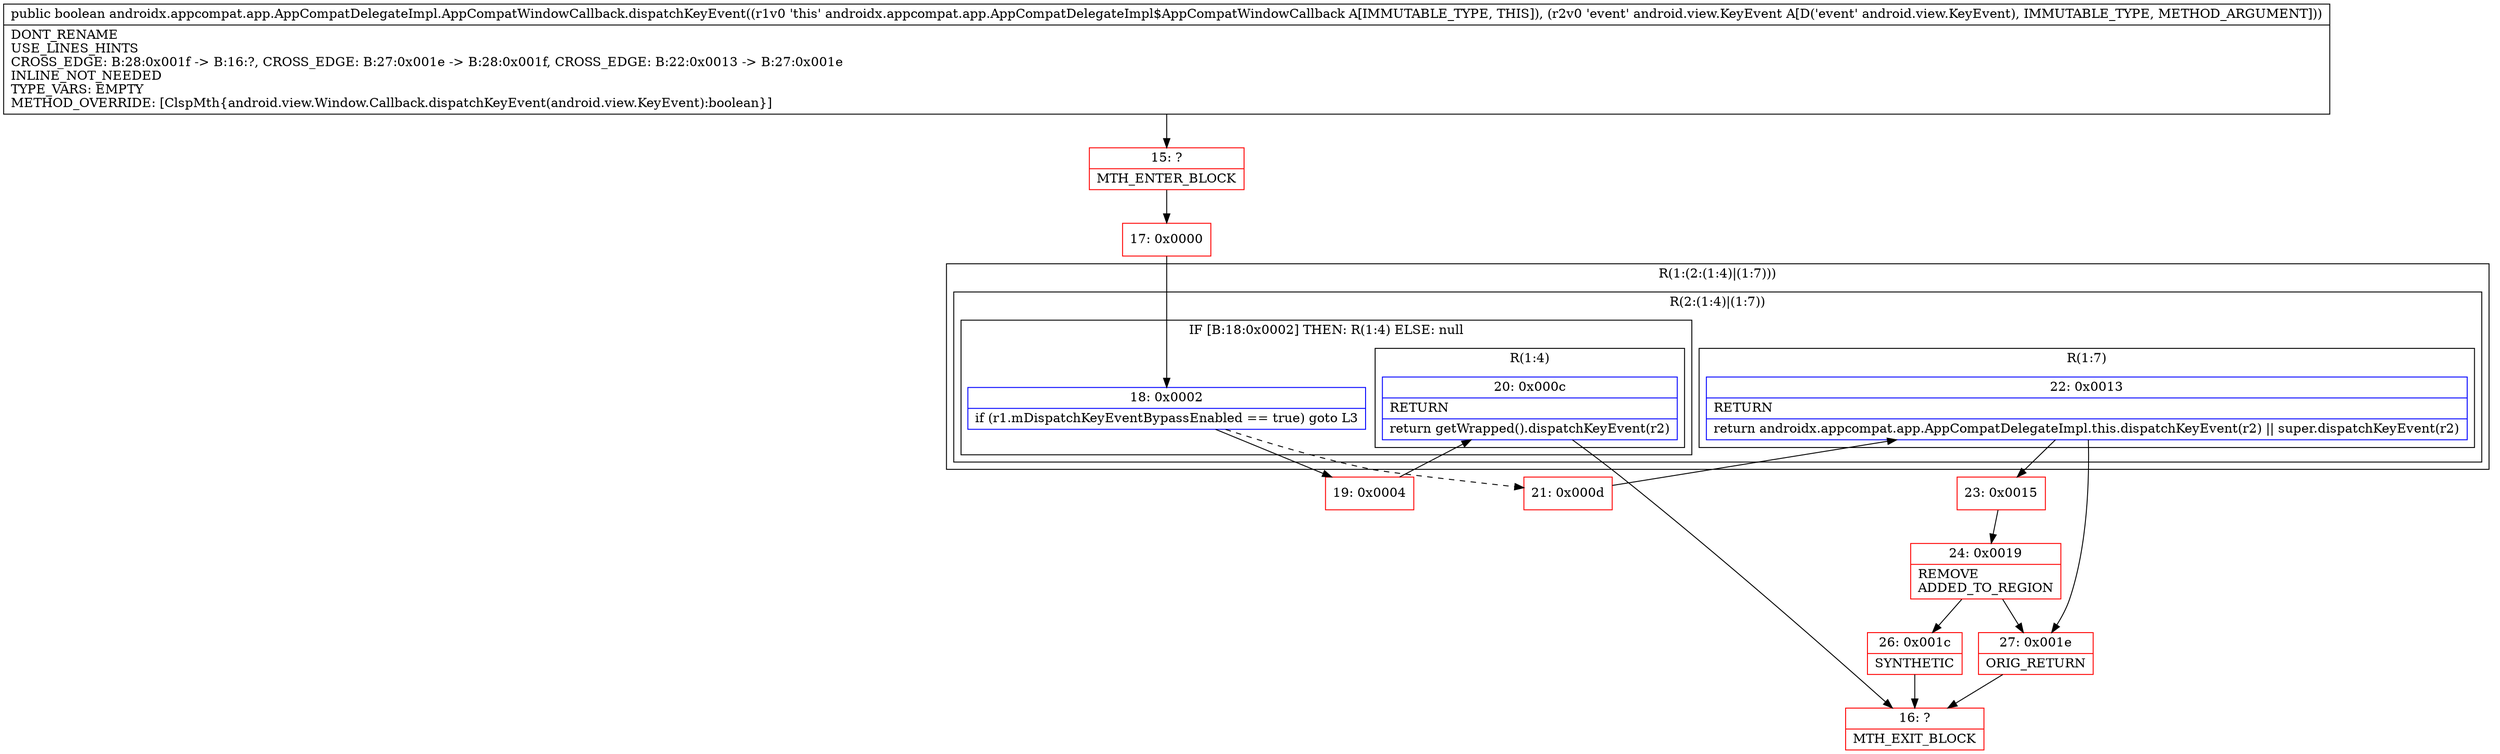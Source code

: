 digraph "CFG forandroidx.appcompat.app.AppCompatDelegateImpl.AppCompatWindowCallback.dispatchKeyEvent(Landroid\/view\/KeyEvent;)Z" {
subgraph cluster_Region_1335294898 {
label = "R(1:(2:(1:4)|(1:7)))";
node [shape=record,color=blue];
subgraph cluster_Region_363552347 {
label = "R(2:(1:4)|(1:7))";
node [shape=record,color=blue];
subgraph cluster_IfRegion_1087340451 {
label = "IF [B:18:0x0002] THEN: R(1:4) ELSE: null";
node [shape=record,color=blue];
Node_18 [shape=record,label="{18\:\ 0x0002|if (r1.mDispatchKeyEventBypassEnabled == true) goto L3\l}"];
subgraph cluster_Region_463335800 {
label = "R(1:4)";
node [shape=record,color=blue];
Node_20 [shape=record,label="{20\:\ 0x000c|RETURN\l|return getWrapped().dispatchKeyEvent(r2)\l}"];
}
}
subgraph cluster_Region_1672397522 {
label = "R(1:7)";
node [shape=record,color=blue];
Node_22 [shape=record,label="{22\:\ 0x0013|RETURN\l|return androidx.appcompat.app.AppCompatDelegateImpl.this.dispatchKeyEvent(r2) \|\| super.dispatchKeyEvent(r2)\l}"];
}
}
}
Node_15 [shape=record,color=red,label="{15\:\ ?|MTH_ENTER_BLOCK\l}"];
Node_17 [shape=record,color=red,label="{17\:\ 0x0000}"];
Node_19 [shape=record,color=red,label="{19\:\ 0x0004}"];
Node_16 [shape=record,color=red,label="{16\:\ ?|MTH_EXIT_BLOCK\l}"];
Node_21 [shape=record,color=red,label="{21\:\ 0x000d}"];
Node_23 [shape=record,color=red,label="{23\:\ 0x0015}"];
Node_24 [shape=record,color=red,label="{24\:\ 0x0019|REMOVE\lADDED_TO_REGION\l}"];
Node_26 [shape=record,color=red,label="{26\:\ 0x001c|SYNTHETIC\l}"];
Node_27 [shape=record,color=red,label="{27\:\ 0x001e|ORIG_RETURN\l}"];
MethodNode[shape=record,label="{public boolean androidx.appcompat.app.AppCompatDelegateImpl.AppCompatWindowCallback.dispatchKeyEvent((r1v0 'this' androidx.appcompat.app.AppCompatDelegateImpl$AppCompatWindowCallback A[IMMUTABLE_TYPE, THIS]), (r2v0 'event' android.view.KeyEvent A[D('event' android.view.KeyEvent), IMMUTABLE_TYPE, METHOD_ARGUMENT]))  | DONT_RENAME\lUSE_LINES_HINTS\lCROSS_EDGE: B:28:0x001f \-\> B:16:?, CROSS_EDGE: B:27:0x001e \-\> B:28:0x001f, CROSS_EDGE: B:22:0x0013 \-\> B:27:0x001e\lINLINE_NOT_NEEDED\lTYPE_VARS: EMPTY\lMETHOD_OVERRIDE: [ClspMth\{android.view.Window.Callback.dispatchKeyEvent(android.view.KeyEvent):boolean\}]\l}"];
MethodNode -> Node_15;Node_18 -> Node_19;
Node_18 -> Node_21[style=dashed];
Node_20 -> Node_16;
Node_22 -> Node_23;
Node_22 -> Node_27;
Node_15 -> Node_17;
Node_17 -> Node_18;
Node_19 -> Node_20;
Node_21 -> Node_22;
Node_23 -> Node_24;
Node_24 -> Node_26;
Node_24 -> Node_27;
Node_26 -> Node_16;
Node_27 -> Node_16;
}

